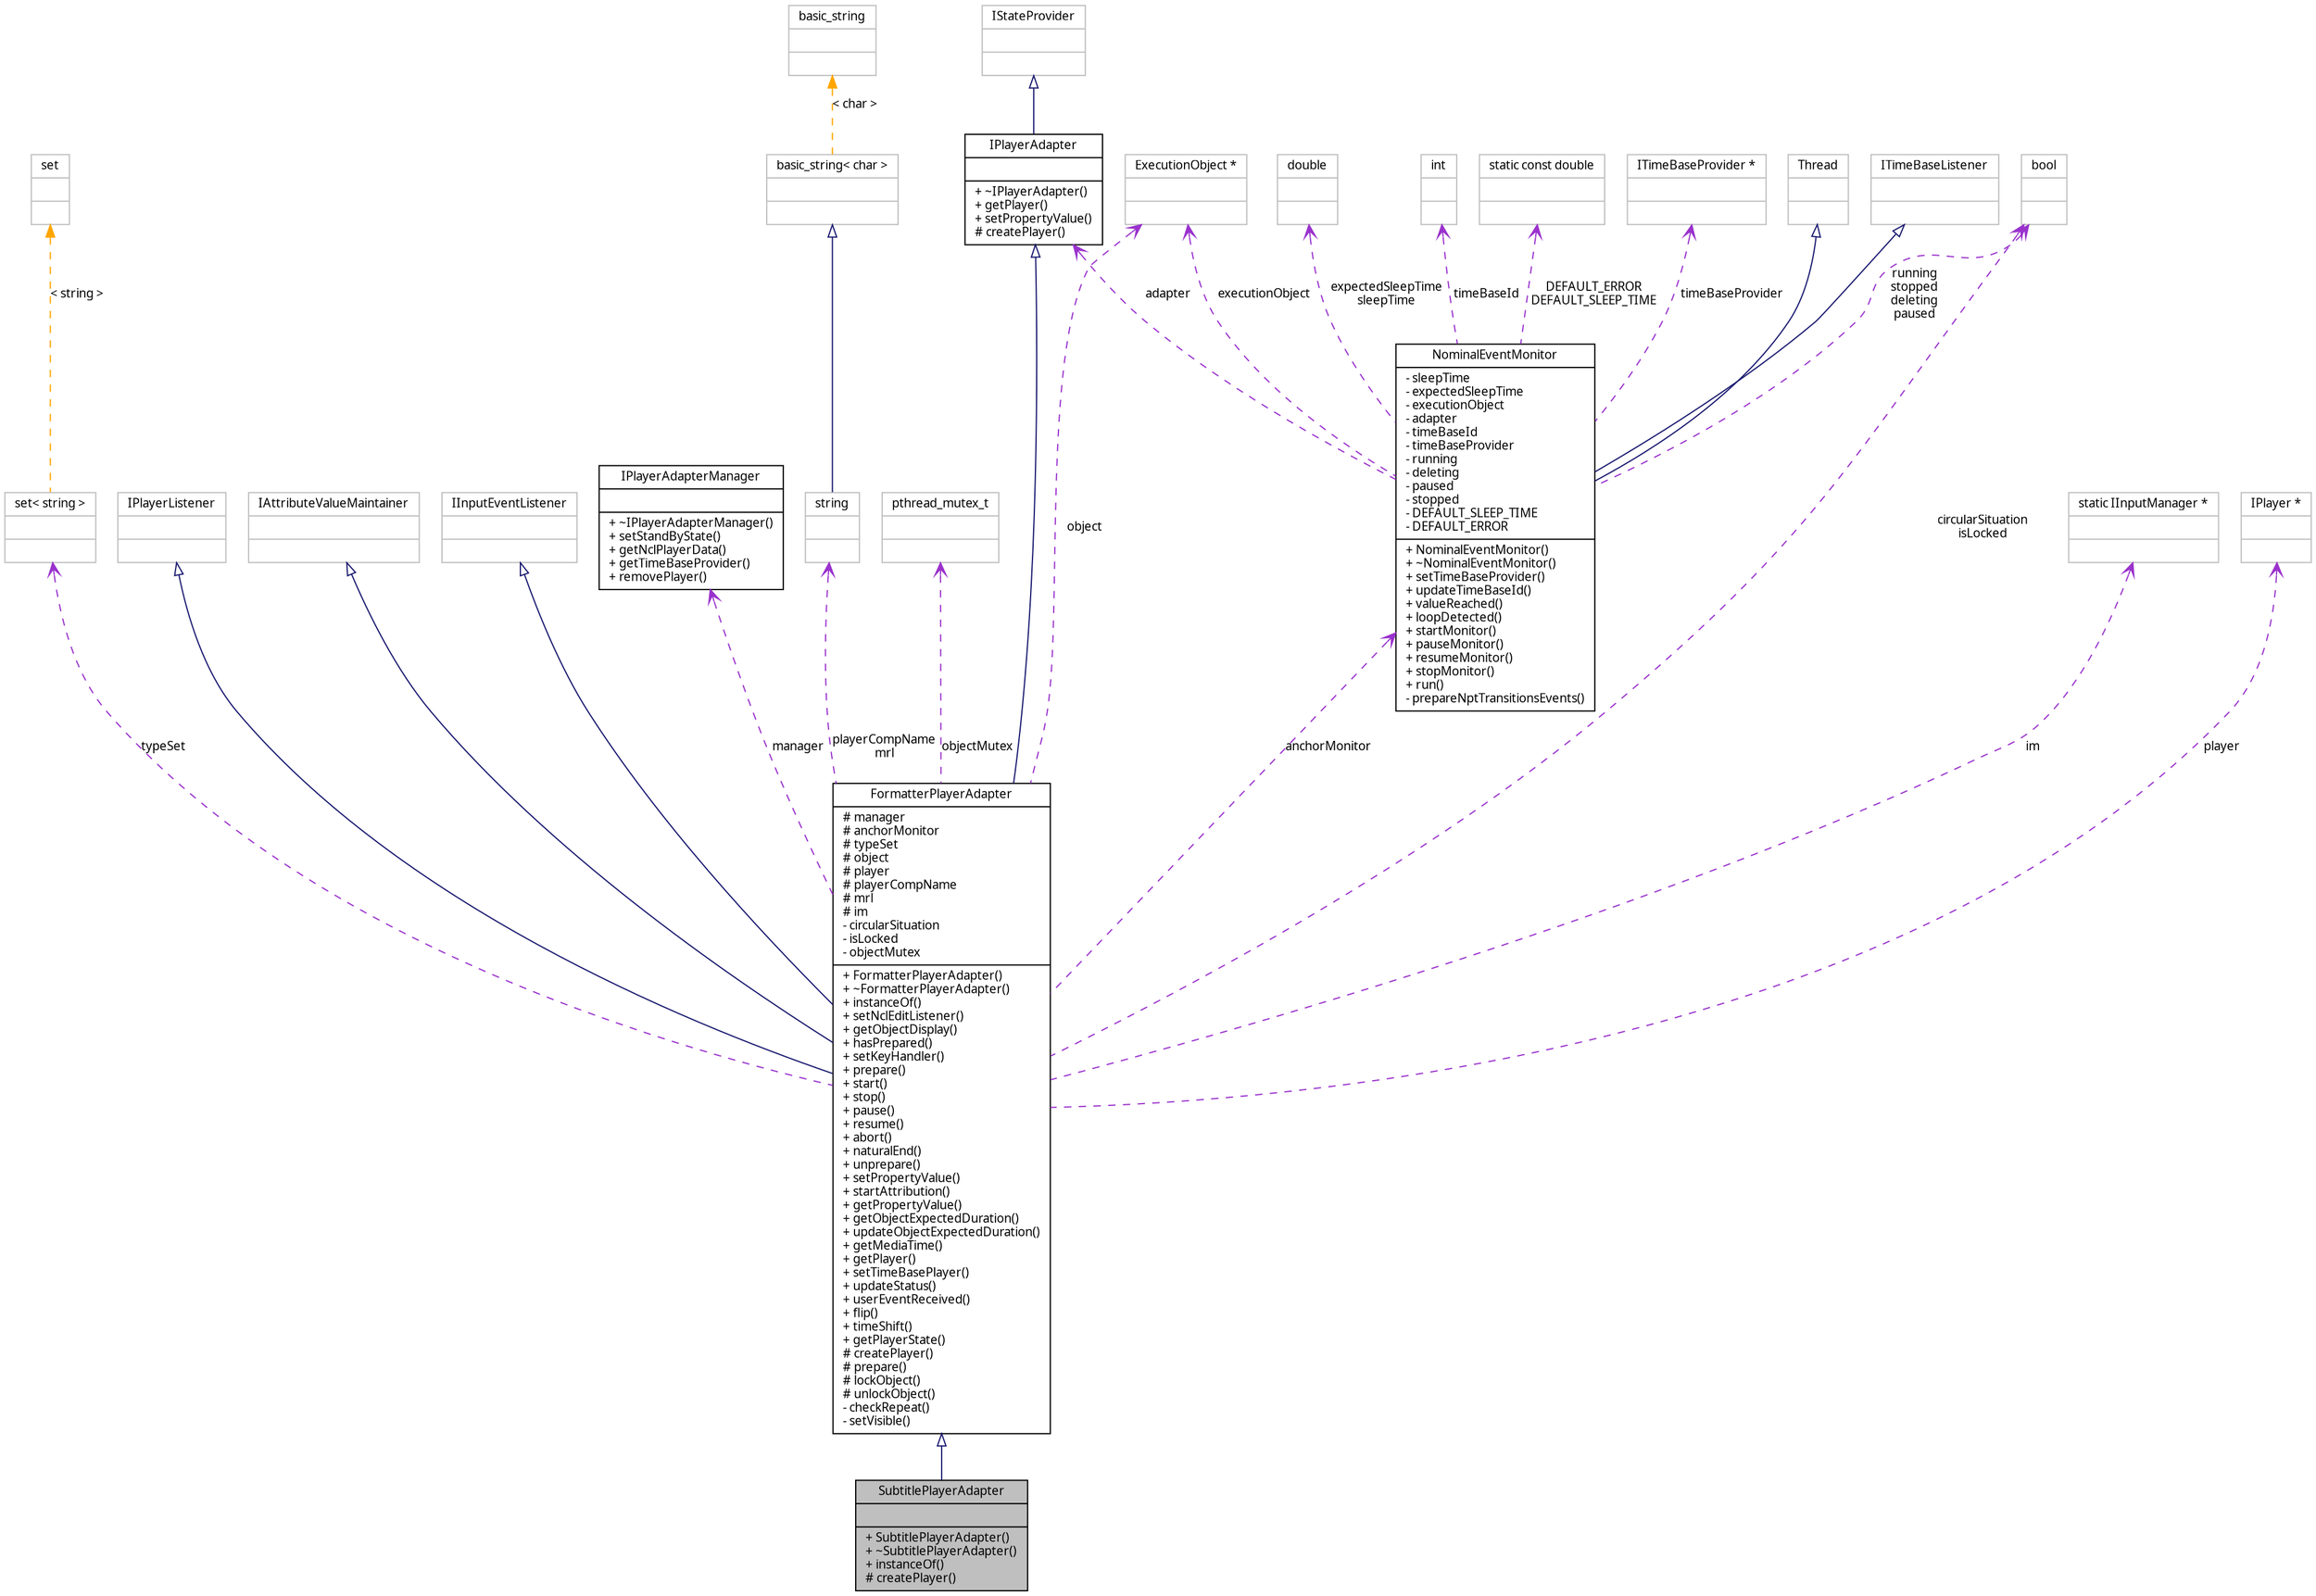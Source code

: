 digraph G
{
  edge [fontname="FreeSans.ttf",fontsize=10,labelfontname="FreeSans.ttf",labelfontsize=10];
  node [fontname="FreeSans.ttf",fontsize=10,shape=record];
  Node1 [label="{SubtitlePlayerAdapter\n||+ SubtitlePlayerAdapter()\l+ ~SubtitlePlayerAdapter()\l+ instanceOf()\l# createPlayer()\l}",height=0.2,width=0.4,color="black", fillcolor="grey75", style="filled" fontcolor="black"];
  Node2 -> Node1 [dir=back,color="midnightblue",fontsize=10,style="solid",arrowtail="empty"];
  Node2 [label="{FormatterPlayerAdapter\n|# manager\l# anchorMonitor\l# typeSet\l# object\l# player\l# playerCompName\l# mrl\l# im\l- circularSituation\l- isLocked\l- objectMutex\l|+ FormatterPlayerAdapter()\l+ ~FormatterPlayerAdapter()\l+ instanceOf()\l+ setNclEditListener()\l+ getObjectDisplay()\l+ hasPrepared()\l+ setKeyHandler()\l+ prepare()\l+ start()\l+ stop()\l+ pause()\l+ resume()\l+ abort()\l+ naturalEnd()\l+ unprepare()\l+ setPropertyValue()\l+ startAttribution()\l+ getPropertyValue()\l+ getObjectExpectedDuration()\l+ updateObjectExpectedDuration()\l+ getMediaTime()\l+ getPlayer()\l+ setTimeBasePlayer()\l+ updateStatus()\l+ userEventReceived()\l+ flip()\l+ timeShift()\l+ getPlayerState()\l# createPlayer()\l# prepare()\l# lockObject()\l# unlockObject()\l- checkRepeat()\l- setVisible()\l}",height=0.2,width=0.4,color="black", fillcolor="white", style="filled",URL="$classbr_1_1pucrio_1_1telemidia_1_1ginga_1_1ncl_1_1adapters_1_1FormatterPlayerAdapter.html"];
  Node3 -> Node2 [dir=back,color="midnightblue",fontsize=10,style="solid",arrowtail="empty"];
  Node3 [label="{IPlayerAdapter\n||+ ~IPlayerAdapter()\l+ getPlayer()\l+ setPropertyValue()\l# createPlayer()\l}",height=0.2,width=0.4,color="black", fillcolor="white", style="filled",URL="$classbr_1_1pucrio_1_1telemidia_1_1ginga_1_1ncl_1_1adapters_1_1IPlayerAdapter.html"];
  Node4 -> Node3 [dir=back,color="midnightblue",fontsize=10,style="solid",arrowtail="empty"];
  Node4 [label="{IStateProvider\n||}",height=0.2,width=0.4,color="grey75", fillcolor="white", style="filled"];
  Node5 -> Node2 [dir=back,color="midnightblue",fontsize=10,style="solid",arrowtail="empty"];
  Node5 [label="{IPlayerListener\n||}",height=0.2,width=0.4,color="grey75", fillcolor="white", style="filled"];
  Node6 -> Node2 [dir=back,color="midnightblue",fontsize=10,style="solid",arrowtail="empty"];
  Node6 [label="{IAttributeValueMaintainer\n||}",height=0.2,width=0.4,color="grey75", fillcolor="white", style="filled"];
  Node7 -> Node2 [dir=back,color="midnightblue",fontsize=10,style="solid",arrowtail="empty"];
  Node7 [label="{IInputEventListener\n||}",height=0.2,width=0.4,color="grey75", fillcolor="white", style="filled"];
  Node8 -> Node2 [dir=back,color="darkorchid3",fontsize=10,style="dashed",label="manager",arrowtail="open"];
  Node8 [label="{IPlayerAdapterManager\n||+ ~IPlayerAdapterManager()\l+ setStandByState()\l+ getNclPlayerData()\l+ getTimeBaseProvider()\l+ removePlayer()\l}",height=0.2,width=0.4,color="black", fillcolor="white", style="filled",URL="$classbr_1_1pucrio_1_1telemidia_1_1ginga_1_1ncl_1_1adapters_1_1IPlayerAdapterManager.html"];
  Node9 -> Node2 [dir=back,color="darkorchid3",fontsize=10,style="dashed",label="typeSet",arrowtail="open"];
  Node9 [label="{set\< string \>\n||}",height=0.2,width=0.4,color="grey75", fillcolor="white", style="filled"];
  Node10 -> Node9 [dir=back,color="orange",fontsize=10,style="dashed",label="\< string \>"];
  Node10 [label="{set\n||}",height=0.2,width=0.4,color="grey75", fillcolor="white", style="filled",tooltip="STL class."];
  Node11 -> Node2 [dir=back,color="darkorchid3",fontsize=10,style="dashed",label="objectMutex",arrowtail="open"];
  Node11 [label="{pthread_mutex_t\n||}",height=0.2,width=0.4,color="grey75", fillcolor="white", style="filled"];
  Node12 -> Node2 [dir=back,color="darkorchid3",fontsize=10,style="dashed",label="object",arrowtail="open"];
  Node12 [label="{ExecutionObject *\n||}",height=0.2,width=0.4,color="grey75", fillcolor="white", style="filled"];
  Node13 -> Node2 [dir=back,color="darkorchid3",fontsize=10,style="dashed",label="circularSituation\nisLocked",arrowtail="open"];
  Node13 [label="{bool\n||}",height=0.2,width=0.4,color="grey75", fillcolor="white", style="filled"];
  Node14 -> Node2 [dir=back,color="darkorchid3",fontsize=10,style="dashed",label="playerCompName\nmrl",arrowtail="open"];
  Node14 [label="{string\n||}",height=0.2,width=0.4,color="grey75", fillcolor="white", style="filled",tooltip="STL class."];
  Node15 -> Node14 [dir=back,color="midnightblue",fontsize=10,style="solid",arrowtail="empty"];
  Node15 [label="{basic_string\< char \>\n||}",height=0.2,width=0.4,color="grey75", fillcolor="white", style="filled"];
  Node16 -> Node15 [dir=back,color="orange",fontsize=10,style="dashed",label="\< char \>"];
  Node16 [label="{basic_string\n||}",height=0.2,width=0.4,color="grey75", fillcolor="white", style="filled",tooltip="STL class."];
  Node17 -> Node2 [dir=back,color="darkorchid3",fontsize=10,style="dashed",label="anchorMonitor",arrowtail="open"];
  Node17 [label="{NominalEventMonitor\n|- sleepTime\l- expectedSleepTime\l- executionObject\l- adapter\l- timeBaseId\l- timeBaseProvider\l- running\l- deleting\l- paused\l- stopped\l- DEFAULT_SLEEP_TIME\l- DEFAULT_ERROR\l|+ NominalEventMonitor()\l+ ~NominalEventMonitor()\l+ setTimeBaseProvider()\l+ updateTimeBaseId()\l+ valueReached()\l+ loopDetected()\l+ startMonitor()\l+ pauseMonitor()\l+ resumeMonitor()\l+ stopMonitor()\l+ run()\l- prepareNptTransitionsEvents()\l}",height=0.2,width=0.4,color="black", fillcolor="white", style="filled",URL="$classbr_1_1pucrio_1_1telemidia_1_1ginga_1_1ncl_1_1adapters_1_1NominalEventMonitor.html"];
  Node18 -> Node17 [dir=back,color="midnightblue",fontsize=10,style="solid",arrowtail="empty"];
  Node18 [label="{Thread\n||}",height=0.2,width=0.4,color="grey75", fillcolor="white", style="filled"];
  Node19 -> Node17 [dir=back,color="midnightblue",fontsize=10,style="solid",arrowtail="empty"];
  Node19 [label="{ITimeBaseListener\n||}",height=0.2,width=0.4,color="grey75", fillcolor="white", style="filled"];
  Node20 -> Node17 [dir=back,color="darkorchid3",fontsize=10,style="dashed",label="expectedSleepTime\nsleepTime",arrowtail="open"];
  Node20 [label="{double\n||}",height=0.2,width=0.4,color="grey75", fillcolor="white", style="filled"];
  Node3 -> Node17 [dir=back,color="darkorchid3",fontsize=10,style="dashed",label="adapter",arrowtail="open"];
  Node21 -> Node17 [dir=back,color="darkorchid3",fontsize=10,style="dashed",label="timeBaseId",arrowtail="open"];
  Node21 [label="{int\n||}",height=0.2,width=0.4,color="grey75", fillcolor="white", style="filled"];
  Node12 -> Node17 [dir=back,color="darkorchid3",fontsize=10,style="dashed",label="executionObject",arrowtail="open"];
  Node13 -> Node17 [dir=back,color="darkorchid3",fontsize=10,style="dashed",label="running\nstopped\ndeleting\npaused",arrowtail="open"];
  Node22 -> Node17 [dir=back,color="darkorchid3",fontsize=10,style="dashed",label="DEFAULT_ERROR\nDEFAULT_SLEEP_TIME",arrowtail="open"];
  Node22 [label="{static const double\n||}",height=0.2,width=0.4,color="grey75", fillcolor="white", style="filled"];
  Node23 -> Node17 [dir=back,color="darkorchid3",fontsize=10,style="dashed",label="timeBaseProvider",arrowtail="open"];
  Node23 [label="{ITimeBaseProvider *\n||}",height=0.2,width=0.4,color="grey75", fillcolor="white", style="filled"];
  Node24 -> Node2 [dir=back,color="darkorchid3",fontsize=10,style="dashed",label="im",arrowtail="open"];
  Node24 [label="{static IInputManager *\n||}",height=0.2,width=0.4,color="grey75", fillcolor="white", style="filled"];
  Node25 -> Node2 [dir=back,color="darkorchid3",fontsize=10,style="dashed",label="player",arrowtail="open"];
  Node25 [label="{IPlayer *\n||}",height=0.2,width=0.4,color="grey75", fillcolor="white", style="filled"];
}
